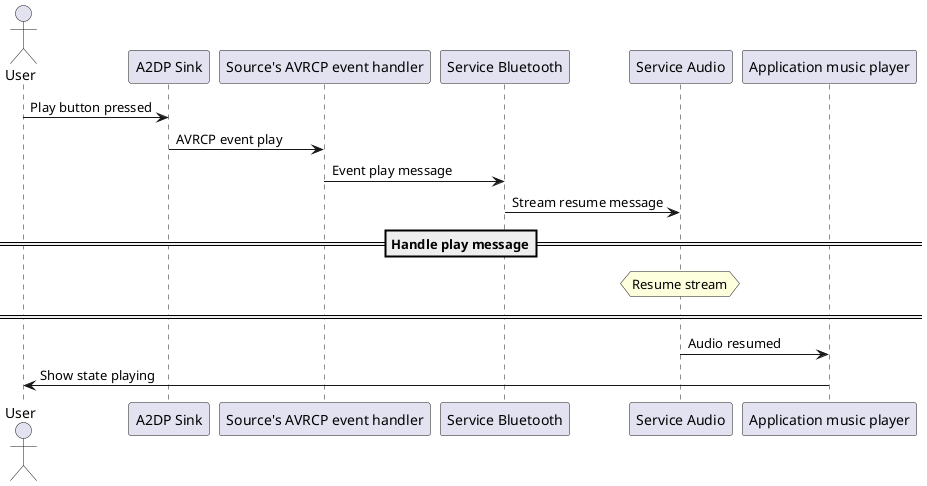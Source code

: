 @startuml

actor User
participant "A2DP Sink" as sink
participant "Source's AVRCP event handler" as source
participant "Service Bluetooth" as bt
participant "Service Audio" as audio
participant "Application music player" as app 


User -> sink : Play button pressed
sink -> source : AVRCP event play 
source -> bt : Event play message
bt -> audio : Stream resume message
==Handle play message==
hnote over audio
    Resume stream
endhnote
== ==
audio -> app : Audio resumed
app -> User : Show state playing

@enduml
